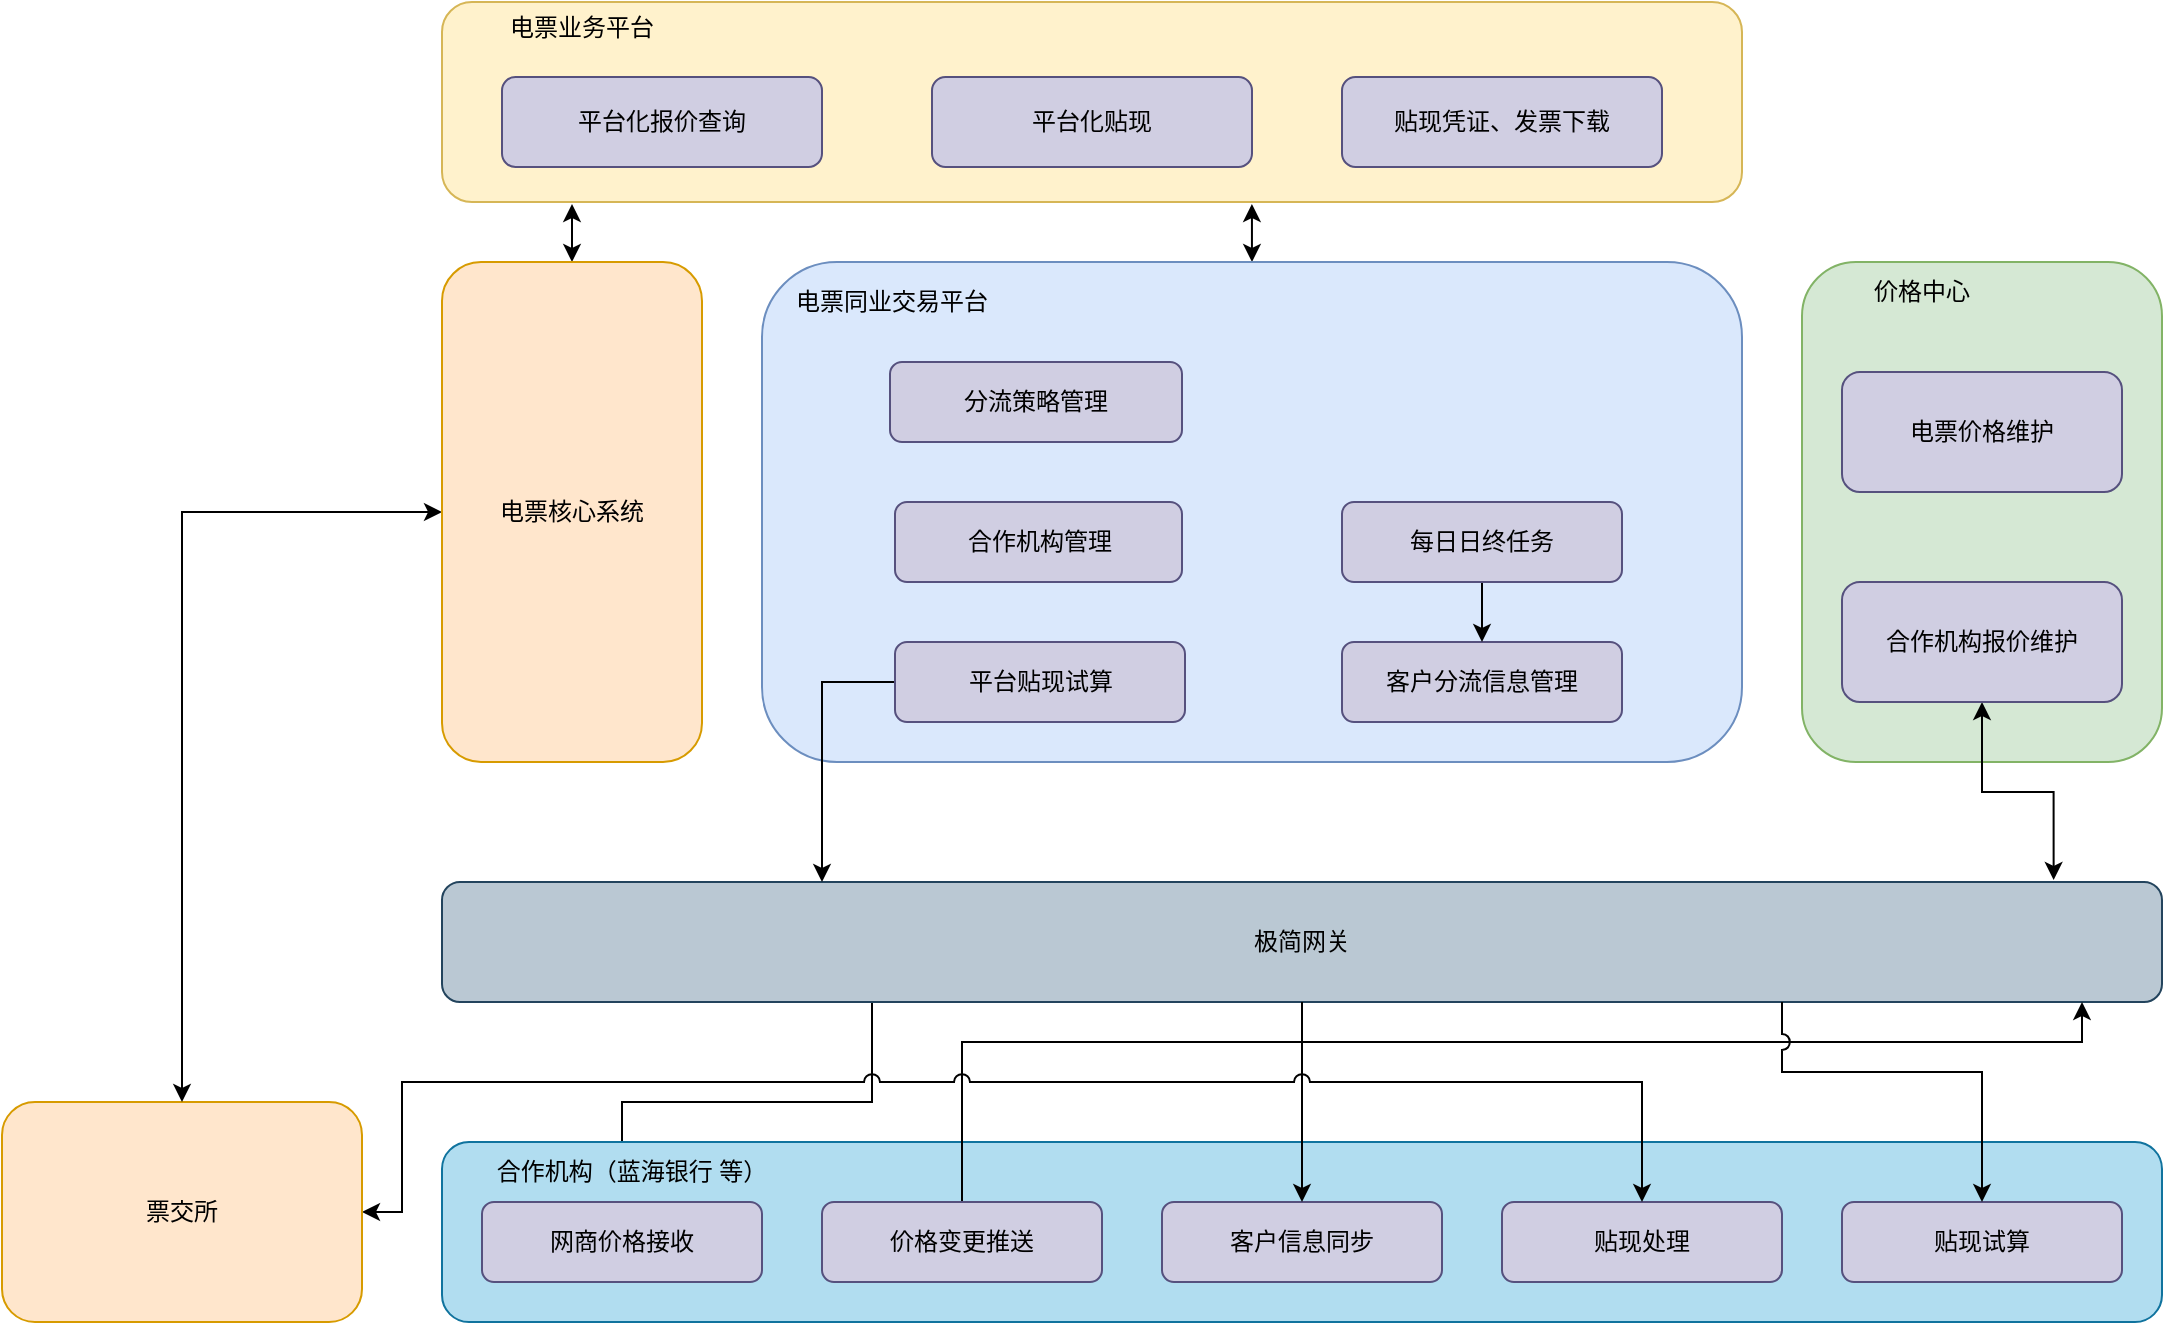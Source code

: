 <mxfile version="15.1.4" type="github">
  <diagram id="JNFQF2zDmBJSuzSLmIvQ" name="第 1 页">
    <mxGraphModel dx="2610" dy="1402" grid="0" gridSize="10" guides="1" tooltips="1" connect="1" arrows="1" fold="1" page="1" pageScale="1" pageWidth="827" pageHeight="1169" background="none" math="0" shadow="0">
      <root>
        <mxCell id="0" />
        <mxCell id="1" parent="0" />
        <mxCell id="r181ZMQSl69mX4do0vOS-48" value="" style="edgeStyle=orthogonalEdgeStyle;rounded=0;jumpStyle=arc;jumpSize=8;orthogonalLoop=1;jettySize=auto;html=1;startArrow=classic;startFill=1;endArrow=classic;endFill=1;strokeColor=#000000;entryX=0.5;entryY=0;entryDx=0;entryDy=0;exitX=0.623;exitY=1.01;exitDx=0;exitDy=0;exitPerimeter=0;" edge="1" parent="1" source="r181ZMQSl69mX4do0vOS-1" target="r181ZMQSl69mX4do0vOS-5">
          <mxGeometry relative="1" as="geometry" />
        </mxCell>
        <mxCell id="r181ZMQSl69mX4do0vOS-1" value="" style="rounded=1;whiteSpace=wrap;html=1;fillColor=#fff2cc;strokeColor=#d6b656;" vertex="1" parent="1">
          <mxGeometry x="120" y="400" width="650" height="100" as="geometry" />
        </mxCell>
        <mxCell id="r181ZMQSl69mX4do0vOS-2" value="电票业务平台" style="text;html=1;strokeColor=none;fillColor=none;align=center;verticalAlign=middle;whiteSpace=wrap;rounded=0;" vertex="1" parent="1">
          <mxGeometry x="150" y="407.5" width="80" height="10" as="geometry" />
        </mxCell>
        <mxCell id="r181ZMQSl69mX4do0vOS-3" value="平台化报价查询" style="rounded=1;whiteSpace=wrap;html=1;fillColor=#d0cee2;strokeColor=#56517e;" vertex="1" parent="1">
          <mxGeometry x="150" y="437.5" width="160" height="45" as="geometry" />
        </mxCell>
        <mxCell id="r181ZMQSl69mX4do0vOS-4" value="平台化贴现" style="rounded=1;whiteSpace=wrap;html=1;fillColor=#d0cee2;strokeColor=#56517e;" vertex="1" parent="1">
          <mxGeometry x="365" y="437.5" width="160" height="45" as="geometry" />
        </mxCell>
        <mxCell id="r181ZMQSl69mX4do0vOS-5" value="" style="rounded=1;whiteSpace=wrap;html=1;fillColor=#dae8fc;strokeColor=#6c8ebf;" vertex="1" parent="1">
          <mxGeometry x="280" y="530" width="490" height="250" as="geometry" />
        </mxCell>
        <mxCell id="r181ZMQSl69mX4do0vOS-6" value="" style="rounded=1;whiteSpace=wrap;html=1;fillColor=#d5e8d4;strokeColor=#82b366;" vertex="1" parent="1">
          <mxGeometry x="800" y="530" width="180" height="250" as="geometry" />
        </mxCell>
        <mxCell id="r181ZMQSl69mX4do0vOS-7" value="合作机构管理" style="rounded=1;whiteSpace=wrap;html=1;fillColor=#d0cee2;strokeColor=#56517e;" vertex="1" parent="1">
          <mxGeometry x="346.5" y="650" width="143.5" height="40" as="geometry" />
        </mxCell>
        <mxCell id="r181ZMQSl69mX4do0vOS-8" value="客户分流信息管理" style="rounded=1;whiteSpace=wrap;html=1;fillColor=#d0cee2;strokeColor=#56517e;" vertex="1" parent="1">
          <mxGeometry x="570" y="720" width="140" height="40" as="geometry" />
        </mxCell>
        <mxCell id="r181ZMQSl69mX4do0vOS-9" value="贴现凭证、发票下载" style="rounded=1;whiteSpace=wrap;html=1;fillColor=#d0cee2;strokeColor=#56517e;" vertex="1" parent="1">
          <mxGeometry x="570" y="437.5" width="160" height="45" as="geometry" />
        </mxCell>
        <mxCell id="r181ZMQSl69mX4do0vOS-11" value="" style="edgeStyle=orthogonalEdgeStyle;rounded=0;orthogonalLoop=1;jettySize=auto;html=1;" edge="1" parent="1" source="r181ZMQSl69mX4do0vOS-10" target="r181ZMQSl69mX4do0vOS-8">
          <mxGeometry relative="1" as="geometry" />
        </mxCell>
        <mxCell id="r181ZMQSl69mX4do0vOS-10" value="每日日终任务" style="rounded=1;whiteSpace=wrap;html=1;fillColor=#d0cee2;strokeColor=#56517e;" vertex="1" parent="1">
          <mxGeometry x="570" y="650" width="140" height="40" as="geometry" />
        </mxCell>
        <mxCell id="r181ZMQSl69mX4do0vOS-33" style="edgeStyle=orthogonalEdgeStyle;rounded=0;orthogonalLoop=1;jettySize=auto;html=1;exitX=0.937;exitY=-0.017;exitDx=0;exitDy=0;entryX=0.5;entryY=1;entryDx=0;entryDy=0;exitPerimeter=0;startArrow=classic;startFill=1;" edge="1" parent="1" source="r181ZMQSl69mX4do0vOS-13" target="r181ZMQSl69mX4do0vOS-20">
          <mxGeometry relative="1" as="geometry" />
        </mxCell>
        <mxCell id="r181ZMQSl69mX4do0vOS-46" style="edgeStyle=orthogonalEdgeStyle;rounded=0;jumpStyle=arc;jumpSize=8;orthogonalLoop=1;jettySize=auto;html=1;startArrow=none;startFill=0;endArrow=classic;endFill=1;strokeColor=#000000;exitX=0.25;exitY=1;exitDx=0;exitDy=0;" edge="1" parent="1" source="r181ZMQSl69mX4do0vOS-13" target="r181ZMQSl69mX4do0vOS-23">
          <mxGeometry relative="1" as="geometry" />
        </mxCell>
        <mxCell id="r181ZMQSl69mX4do0vOS-13" value="极简网关" style="rounded=1;whiteSpace=wrap;html=1;fillColor=#bac8d3;strokeColor=#23445d;" vertex="1" parent="1">
          <mxGeometry x="120" y="840" width="860" height="60" as="geometry" />
        </mxCell>
        <mxCell id="r181ZMQSl69mX4do0vOS-14" value="" style="rounded=1;whiteSpace=wrap;html=1;fillColor=#b1ddf0;strokeColor=#10739e;" vertex="1" parent="1">
          <mxGeometry x="120" y="970" width="860" height="90" as="geometry" />
        </mxCell>
        <mxCell id="r181ZMQSl69mX4do0vOS-17" value="价格中心" style="text;html=1;strokeColor=none;fillColor=none;align=center;verticalAlign=middle;whiteSpace=wrap;rounded=0;" vertex="1" parent="1">
          <mxGeometry x="820" y="540" width="80" height="10" as="geometry" />
        </mxCell>
        <mxCell id="r181ZMQSl69mX4do0vOS-42" style="edgeStyle=orthogonalEdgeStyle;rounded=0;jumpStyle=arc;jumpSize=8;orthogonalLoop=1;jettySize=auto;html=1;startArrow=none;startFill=0;endArrow=classic;endFill=1;strokeColor=#000000;exitX=0;exitY=0.5;exitDx=0;exitDy=0;" edge="1" parent="1" source="r181ZMQSl69mX4do0vOS-18">
          <mxGeometry relative="1" as="geometry">
            <mxPoint x="310" y="840" as="targetPoint" />
            <Array as="points">
              <mxPoint x="310" y="740" />
            </Array>
          </mxGeometry>
        </mxCell>
        <mxCell id="r181ZMQSl69mX4do0vOS-18" value="平台贴现试算" style="rounded=1;whiteSpace=wrap;html=1;fillColor=#d0cee2;strokeColor=#56517e;" vertex="1" parent="1">
          <mxGeometry x="346.5" y="720" width="145" height="40" as="geometry" />
        </mxCell>
        <mxCell id="r181ZMQSl69mX4do0vOS-19" value="电票价格维护" style="rounded=1;whiteSpace=wrap;html=1;fillColor=#d0cee2;strokeColor=#56517e;" vertex="1" parent="1">
          <mxGeometry x="820" y="585" width="140" height="60" as="geometry" />
        </mxCell>
        <mxCell id="r181ZMQSl69mX4do0vOS-20" value="合作机构报价维护" style="rounded=1;whiteSpace=wrap;html=1;fillColor=#d0cee2;strokeColor=#56517e;" vertex="1" parent="1">
          <mxGeometry x="820" y="690" width="140" height="60" as="geometry" />
        </mxCell>
        <mxCell id="r181ZMQSl69mX4do0vOS-22" value="合作机构（蓝海银行 等）" style="text;html=1;strokeColor=none;fillColor=none;align=center;verticalAlign=middle;whiteSpace=wrap;rounded=0;" vertex="1" parent="1">
          <mxGeometry x="140" y="980" width="150" height="10" as="geometry" />
        </mxCell>
        <mxCell id="r181ZMQSl69mX4do0vOS-23" value="网商价格接收" style="rounded=1;whiteSpace=wrap;html=1;fillColor=#d0cee2;strokeColor=#56517e;" vertex="1" parent="1">
          <mxGeometry x="140" y="1000" width="140" height="40" as="geometry" />
        </mxCell>
        <mxCell id="r181ZMQSl69mX4do0vOS-29" style="edgeStyle=orthogonalEdgeStyle;rounded=0;orthogonalLoop=1;jettySize=auto;html=1;" edge="1" parent="1" source="r181ZMQSl69mX4do0vOS-24" target="r181ZMQSl69mX4do0vOS-13">
          <mxGeometry relative="1" as="geometry">
            <Array as="points">
              <mxPoint x="380" y="920" />
              <mxPoint x="940" y="920" />
            </Array>
          </mxGeometry>
        </mxCell>
        <mxCell id="r181ZMQSl69mX4do0vOS-24" value="价格变更推送" style="rounded=1;whiteSpace=wrap;html=1;fillColor=#d0cee2;strokeColor=#56517e;" vertex="1" parent="1">
          <mxGeometry x="310" y="1000" width="140" height="40" as="geometry" />
        </mxCell>
        <mxCell id="r181ZMQSl69mX4do0vOS-25" value="客户信息同步" style="rounded=1;whiteSpace=wrap;html=1;fillColor=#d0cee2;strokeColor=#56517e;" vertex="1" parent="1">
          <mxGeometry x="480" y="1000" width="140" height="40" as="geometry" />
        </mxCell>
        <mxCell id="r181ZMQSl69mX4do0vOS-26" value="贴现处理" style="rounded=1;whiteSpace=wrap;html=1;fillColor=#d0cee2;strokeColor=#56517e;" vertex="1" parent="1">
          <mxGeometry x="650" y="1000" width="140" height="40" as="geometry" />
        </mxCell>
        <mxCell id="r181ZMQSl69mX4do0vOS-27" value="贴现试算" style="rounded=1;whiteSpace=wrap;html=1;fillColor=#d0cee2;strokeColor=#56517e;" vertex="1" parent="1">
          <mxGeometry x="820" y="1000" width="140" height="40" as="geometry" />
        </mxCell>
        <mxCell id="r181ZMQSl69mX4do0vOS-31" style="edgeStyle=orthogonalEdgeStyle;rounded=0;orthogonalLoop=1;jettySize=auto;html=1;entryX=0.5;entryY=0;entryDx=0;entryDy=0;exitX=0.5;exitY=1;exitDx=0;exitDy=0;" edge="1" parent="1" source="r181ZMQSl69mX4do0vOS-13" target="r181ZMQSl69mX4do0vOS-25">
          <mxGeometry relative="1" as="geometry">
            <mxPoint x="584" y="900" as="sourcePoint" />
            <mxPoint x="584" y="1000" as="targetPoint" />
            <Array as="points">
              <mxPoint x="550" y="950" />
              <mxPoint x="550" y="950" />
            </Array>
          </mxGeometry>
        </mxCell>
        <mxCell id="r181ZMQSl69mX4do0vOS-34" style="edgeStyle=orthogonalEdgeStyle;rounded=0;orthogonalLoop=1;jettySize=auto;html=1;entryX=0.5;entryY=0;entryDx=0;entryDy=0;jumpStyle=arc;jumpSize=8;endArrow=classic;endFill=1;startArrow=classic;startFill=1;" edge="1" parent="1" source="r181ZMQSl69mX4do0vOS-32" target="r181ZMQSl69mX4do0vOS-26">
          <mxGeometry relative="1" as="geometry">
            <Array as="points">
              <mxPoint x="100" y="1005" />
              <mxPoint x="100" y="940" />
              <mxPoint x="720" y="940" />
            </Array>
          </mxGeometry>
        </mxCell>
        <mxCell id="r181ZMQSl69mX4do0vOS-32" value="票交所" style="rounded=1;whiteSpace=wrap;html=1;fillColor=#ffe6cc;strokeColor=#d79b00;" vertex="1" parent="1">
          <mxGeometry x="-100" y="950" width="180" height="110" as="geometry" />
        </mxCell>
        <mxCell id="r181ZMQSl69mX4do0vOS-38" style="edgeStyle=orthogonalEdgeStyle;rounded=0;jumpStyle=arc;jumpSize=8;orthogonalLoop=1;jettySize=auto;html=1;entryX=0.5;entryY=0;entryDx=0;entryDy=0;startArrow=classic;startFill=1;endArrow=classic;endFill=1;strokeColor=#000000;" edge="1" parent="1" source="r181ZMQSl69mX4do0vOS-35" target="r181ZMQSl69mX4do0vOS-32">
          <mxGeometry relative="1" as="geometry" />
        </mxCell>
        <mxCell id="r181ZMQSl69mX4do0vOS-45" value="" style="edgeStyle=orthogonalEdgeStyle;rounded=0;jumpStyle=arc;jumpSize=8;orthogonalLoop=1;jettySize=auto;html=1;startArrow=classic;startFill=1;endArrow=classic;endFill=1;strokeColor=#000000;" edge="1" parent="1" source="r181ZMQSl69mX4do0vOS-35">
          <mxGeometry relative="1" as="geometry">
            <mxPoint x="185" y="501" as="targetPoint" />
          </mxGeometry>
        </mxCell>
        <mxCell id="r181ZMQSl69mX4do0vOS-35" value="电票核心系统" style="rounded=1;whiteSpace=wrap;html=1;fillColor=#ffe6cc;strokeColor=#d79b00;" vertex="1" parent="1">
          <mxGeometry x="120" y="530" width="130" height="250" as="geometry" />
        </mxCell>
        <mxCell id="r181ZMQSl69mX4do0vOS-41" value="电票同业交易平台" style="text;html=1;strokeColor=none;fillColor=none;align=center;verticalAlign=middle;whiteSpace=wrap;rounded=0;" vertex="1" parent="1">
          <mxGeometry x="290" y="540" width="110" height="20" as="geometry" />
        </mxCell>
        <mxCell id="r181ZMQSl69mX4do0vOS-47" value="分流策略管理" style="rounded=1;whiteSpace=wrap;html=1;fillColor=#d0cee2;strokeColor=#56517e;" vertex="1" parent="1">
          <mxGeometry x="344" y="580" width="146" height="40" as="geometry" />
        </mxCell>
        <mxCell id="r181ZMQSl69mX4do0vOS-43" style="edgeStyle=orthogonalEdgeStyle;rounded=0;jumpStyle=arc;jumpSize=8;orthogonalLoop=1;jettySize=auto;html=1;entryX=0.5;entryY=0;entryDx=0;entryDy=0;startArrow=none;startFill=0;endArrow=classic;endFill=1;strokeColor=#000000;" edge="1" parent="1" source="r181ZMQSl69mX4do0vOS-13" target="r181ZMQSl69mX4do0vOS-27">
          <mxGeometry relative="1" as="geometry">
            <Array as="points">
              <mxPoint x="790" y="935" />
              <mxPoint x="890" y="935" />
            </Array>
          </mxGeometry>
        </mxCell>
      </root>
    </mxGraphModel>
  </diagram>
</mxfile>
